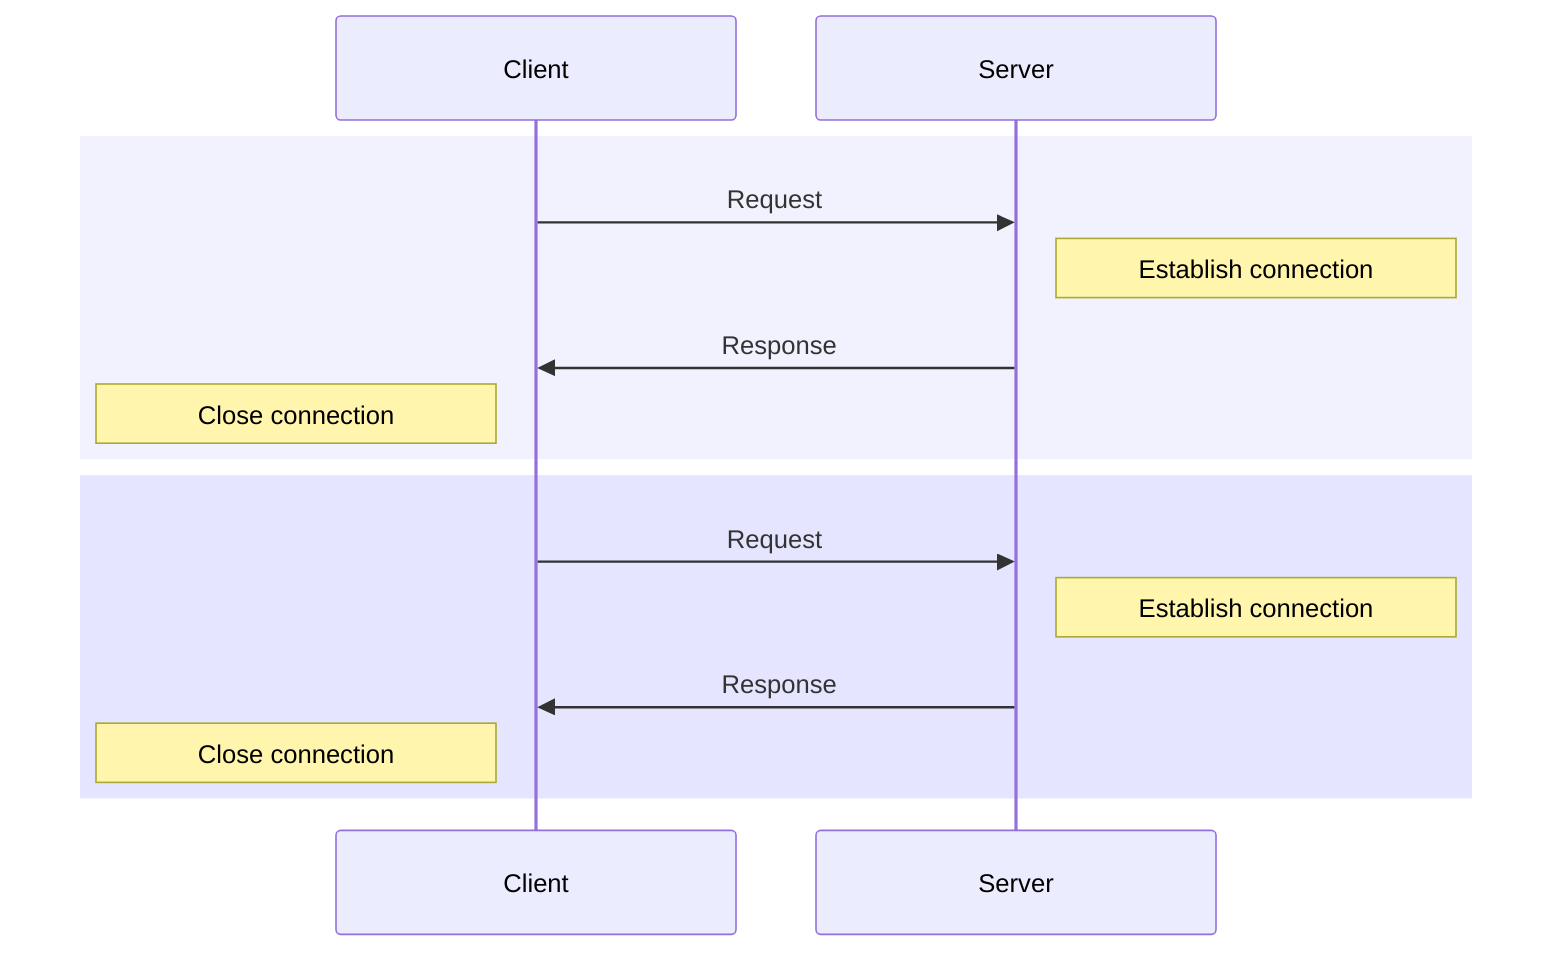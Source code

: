 %%{init: { "sequence": { "wrap": true, "width":250, "noteAlign": "center", "messageAlign": "center" }} }%%

 sequenceDiagram
    participant Client
    participant Server

    rect rgba(0, 0, 255, .05)
    Client->>Server: Request
    Note right of Server: Establish connection
    Server->>   Client: Response
    Note left of Client: Close connection
    end

    rect rgba(0, 0, 255, .1)
    Client->>Server: Request

    Note right of Server: Establish connection
    Server->>   Client: Response
    Note left of Client: Close connection
    end